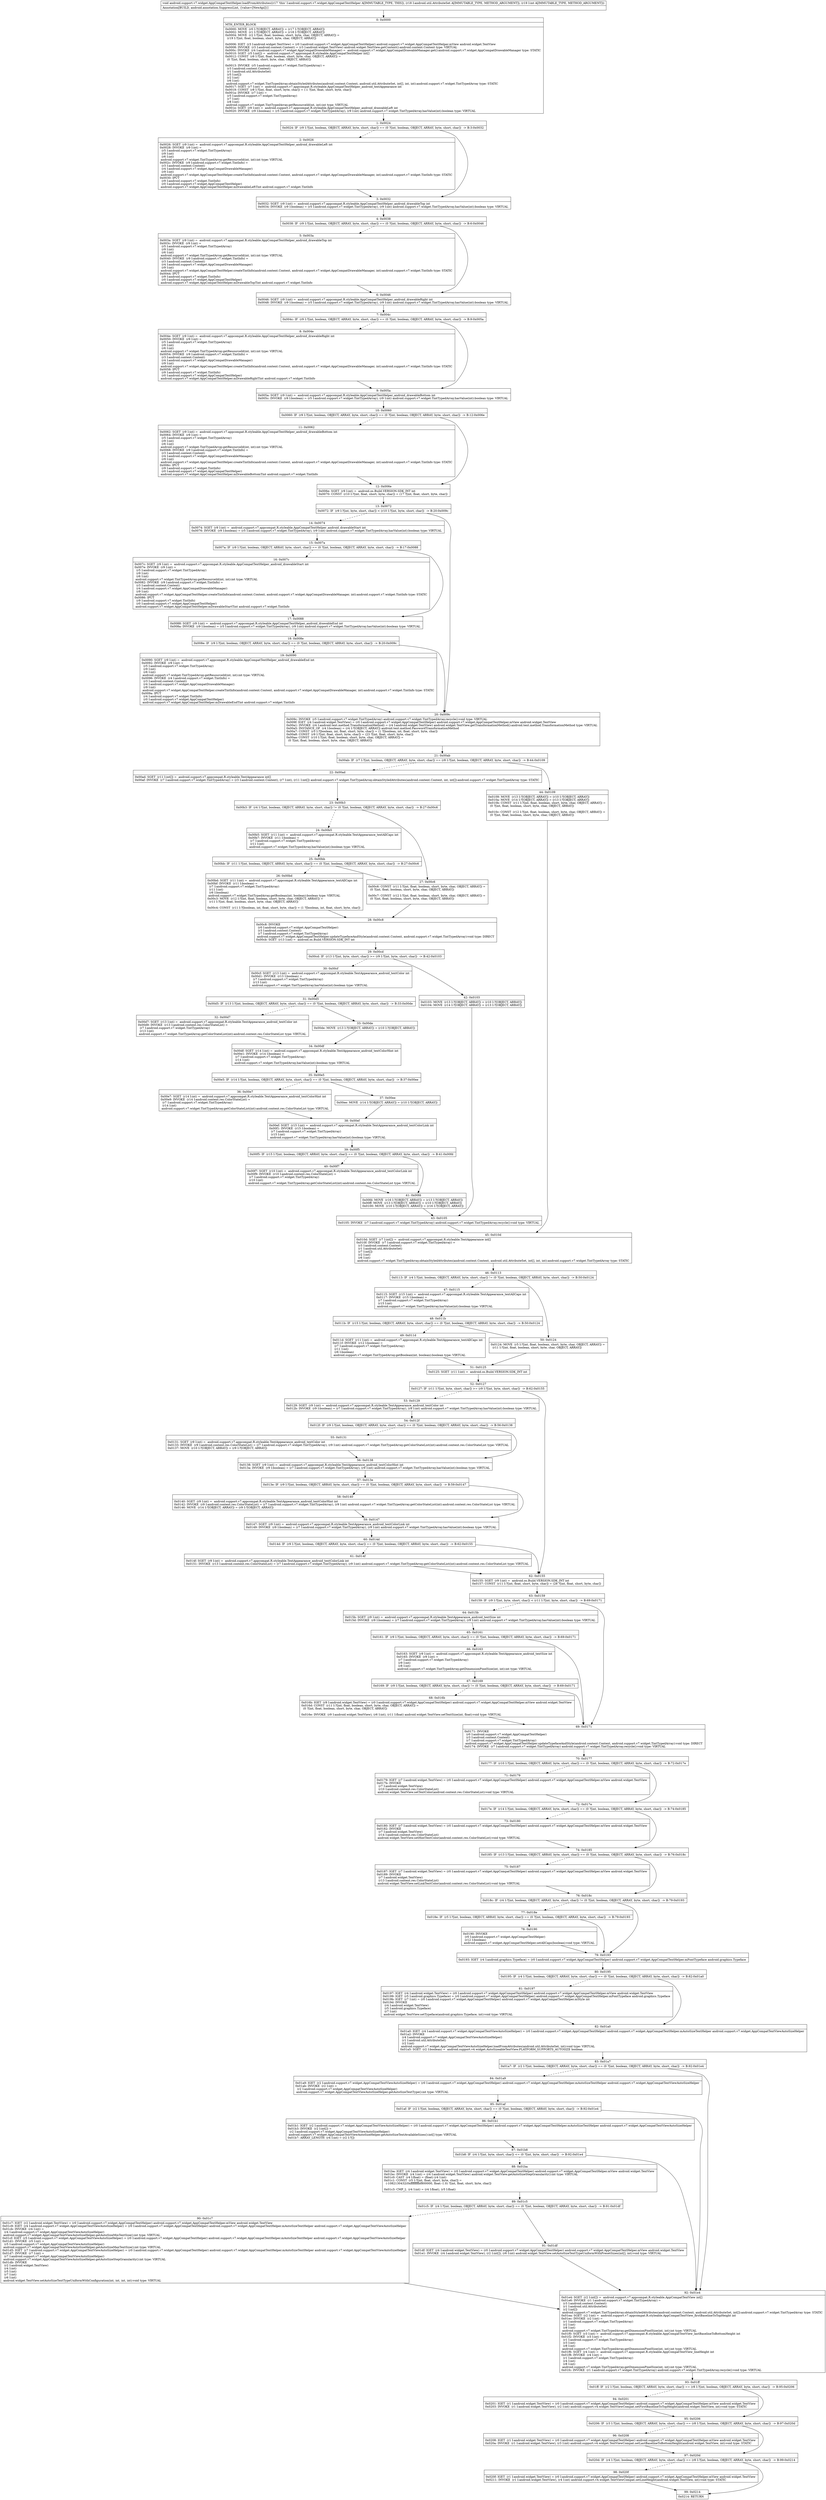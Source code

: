 digraph "CFG forandroid.support.v7.widget.AppCompatTextHelper.loadFromAttributes(Landroid\/util\/AttributeSet;I)V" {
Node_0 [shape=record,label="{0\:\ 0x0000|MTH_ENTER_BLOCK\l|0x0000: MOVE  (r0 I:?[OBJECT, ARRAY]) = (r17 I:?[OBJECT, ARRAY]) \l0x0002: MOVE  (r1 I:?[OBJECT, ARRAY]) = (r18 I:?[OBJECT, ARRAY]) \l0x0004: MOVE  (r2 I:?[int, float, boolean, short, byte, char, OBJECT, ARRAY]) = \l  (r19 I:?[int, float, boolean, short, byte, char, OBJECT, ARRAY])\l \l0x0006: IGET  (r3 I:android.widget.TextView) = (r0 I:android.support.v7.widget.AppCompatTextHelper) android.support.v7.widget.AppCompatTextHelper.mView android.widget.TextView \l0x0008: INVOKE  (r3 I:android.content.Context) = (r3 I:android.widget.TextView) android.widget.TextView.getContext():android.content.Context type: VIRTUAL \l0x000c: INVOKE  (r4 I:android.support.v7.widget.AppCompatDrawableManager) =  android.support.v7.widget.AppCompatDrawableManager.get():android.support.v7.widget.AppCompatDrawableManager type: STATIC \l0x0010: SGET  (r5 I:int[]) =  android.support.v7.appcompat.R.styleable.AppCompatTextHelper int[] \l0x0012: CONST  (r6 I:?[int, float, boolean, short, byte, char, OBJECT, ARRAY]) = \l  (0 ?[int, float, boolean, short, byte, char, OBJECT, ARRAY])\l \l0x0013: INVOKE  (r5 I:android.support.v7.widget.TintTypedArray) = \l  (r3 I:android.content.Context)\l  (r1 I:android.util.AttributeSet)\l  (r5 I:int[])\l  (r2 I:int)\l  (r6 I:int)\l android.support.v7.widget.TintTypedArray.obtainStyledAttributes(android.content.Context, android.util.AttributeSet, int[], int, int):android.support.v7.widget.TintTypedArray type: STATIC \l0x0017: SGET  (r7 I:int) =  android.support.v7.appcompat.R.styleable.AppCompatTextHelper_android_textAppearance int \l0x0019: CONST  (r8 I:?[int, float, short, byte, char]) = (\-1 ?[int, float, short, byte, char]) \l0x001a: INVOKE  (r7 I:int) = \l  (r5 I:android.support.v7.widget.TintTypedArray)\l  (r7 I:int)\l  (r8 I:int)\l android.support.v7.widget.TintTypedArray.getResourceId(int, int):int type: VIRTUAL \l0x001e: SGET  (r9 I:int) =  android.support.v7.appcompat.R.styleable.AppCompatTextHelper_android_drawableLeft int \l0x0020: INVOKE  (r9 I:boolean) = (r5 I:android.support.v7.widget.TintTypedArray), (r9 I:int) android.support.v7.widget.TintTypedArray.hasValue(int):boolean type: VIRTUAL \l}"];
Node_1 [shape=record,label="{1\:\ 0x0024|0x0024: IF  (r9 I:?[int, boolean, OBJECT, ARRAY, byte, short, char]) == (0 ?[int, boolean, OBJECT, ARRAY, byte, short, char])  \-\> B:3:0x0032 \l}"];
Node_2 [shape=record,label="{2\:\ 0x0026|0x0026: SGET  (r9 I:int) =  android.support.v7.appcompat.R.styleable.AppCompatTextHelper_android_drawableLeft int \l0x0028: INVOKE  (r9 I:int) = \l  (r5 I:android.support.v7.widget.TintTypedArray)\l  (r9 I:int)\l  (r6 I:int)\l android.support.v7.widget.TintTypedArray.getResourceId(int, int):int type: VIRTUAL \l0x002c: INVOKE  (r9 I:android.support.v7.widget.TintInfo) = \l  (r3 I:android.content.Context)\l  (r4 I:android.support.v7.widget.AppCompatDrawableManager)\l  (r9 I:int)\l android.support.v7.widget.AppCompatTextHelper.createTintInfo(android.content.Context, android.support.v7.widget.AppCompatDrawableManager, int):android.support.v7.widget.TintInfo type: STATIC \l0x0030: IPUT  \l  (r9 I:android.support.v7.widget.TintInfo)\l  (r0 I:android.support.v7.widget.AppCompatTextHelper)\l android.support.v7.widget.AppCompatTextHelper.mDrawableLeftTint android.support.v7.widget.TintInfo \l}"];
Node_3 [shape=record,label="{3\:\ 0x0032|0x0032: SGET  (r9 I:int) =  android.support.v7.appcompat.R.styleable.AppCompatTextHelper_android_drawableTop int \l0x0034: INVOKE  (r9 I:boolean) = (r5 I:android.support.v7.widget.TintTypedArray), (r9 I:int) android.support.v7.widget.TintTypedArray.hasValue(int):boolean type: VIRTUAL \l}"];
Node_4 [shape=record,label="{4\:\ 0x0038|0x0038: IF  (r9 I:?[int, boolean, OBJECT, ARRAY, byte, short, char]) == (0 ?[int, boolean, OBJECT, ARRAY, byte, short, char])  \-\> B:6:0x0046 \l}"];
Node_5 [shape=record,label="{5\:\ 0x003a|0x003a: SGET  (r9 I:int) =  android.support.v7.appcompat.R.styleable.AppCompatTextHelper_android_drawableTop int \l0x003c: INVOKE  (r9 I:int) = \l  (r5 I:android.support.v7.widget.TintTypedArray)\l  (r9 I:int)\l  (r6 I:int)\l android.support.v7.widget.TintTypedArray.getResourceId(int, int):int type: VIRTUAL \l0x0040: INVOKE  (r9 I:android.support.v7.widget.TintInfo) = \l  (r3 I:android.content.Context)\l  (r4 I:android.support.v7.widget.AppCompatDrawableManager)\l  (r9 I:int)\l android.support.v7.widget.AppCompatTextHelper.createTintInfo(android.content.Context, android.support.v7.widget.AppCompatDrawableManager, int):android.support.v7.widget.TintInfo type: STATIC \l0x0044: IPUT  \l  (r9 I:android.support.v7.widget.TintInfo)\l  (r0 I:android.support.v7.widget.AppCompatTextHelper)\l android.support.v7.widget.AppCompatTextHelper.mDrawableTopTint android.support.v7.widget.TintInfo \l}"];
Node_6 [shape=record,label="{6\:\ 0x0046|0x0046: SGET  (r9 I:int) =  android.support.v7.appcompat.R.styleable.AppCompatTextHelper_android_drawableRight int \l0x0048: INVOKE  (r9 I:boolean) = (r5 I:android.support.v7.widget.TintTypedArray), (r9 I:int) android.support.v7.widget.TintTypedArray.hasValue(int):boolean type: VIRTUAL \l}"];
Node_7 [shape=record,label="{7\:\ 0x004c|0x004c: IF  (r9 I:?[int, boolean, OBJECT, ARRAY, byte, short, char]) == (0 ?[int, boolean, OBJECT, ARRAY, byte, short, char])  \-\> B:9:0x005a \l}"];
Node_8 [shape=record,label="{8\:\ 0x004e|0x004e: SGET  (r9 I:int) =  android.support.v7.appcompat.R.styleable.AppCompatTextHelper_android_drawableRight int \l0x0050: INVOKE  (r9 I:int) = \l  (r5 I:android.support.v7.widget.TintTypedArray)\l  (r9 I:int)\l  (r6 I:int)\l android.support.v7.widget.TintTypedArray.getResourceId(int, int):int type: VIRTUAL \l0x0054: INVOKE  (r9 I:android.support.v7.widget.TintInfo) = \l  (r3 I:android.content.Context)\l  (r4 I:android.support.v7.widget.AppCompatDrawableManager)\l  (r9 I:int)\l android.support.v7.widget.AppCompatTextHelper.createTintInfo(android.content.Context, android.support.v7.widget.AppCompatDrawableManager, int):android.support.v7.widget.TintInfo type: STATIC \l0x0058: IPUT  \l  (r9 I:android.support.v7.widget.TintInfo)\l  (r0 I:android.support.v7.widget.AppCompatTextHelper)\l android.support.v7.widget.AppCompatTextHelper.mDrawableRightTint android.support.v7.widget.TintInfo \l}"];
Node_9 [shape=record,label="{9\:\ 0x005a|0x005a: SGET  (r9 I:int) =  android.support.v7.appcompat.R.styleable.AppCompatTextHelper_android_drawableBottom int \l0x005c: INVOKE  (r9 I:boolean) = (r5 I:android.support.v7.widget.TintTypedArray), (r9 I:int) android.support.v7.widget.TintTypedArray.hasValue(int):boolean type: VIRTUAL \l}"];
Node_10 [shape=record,label="{10\:\ 0x0060|0x0060: IF  (r9 I:?[int, boolean, OBJECT, ARRAY, byte, short, char]) == (0 ?[int, boolean, OBJECT, ARRAY, byte, short, char])  \-\> B:12:0x006e \l}"];
Node_11 [shape=record,label="{11\:\ 0x0062|0x0062: SGET  (r9 I:int) =  android.support.v7.appcompat.R.styleable.AppCompatTextHelper_android_drawableBottom int \l0x0064: INVOKE  (r9 I:int) = \l  (r5 I:android.support.v7.widget.TintTypedArray)\l  (r9 I:int)\l  (r6 I:int)\l android.support.v7.widget.TintTypedArray.getResourceId(int, int):int type: VIRTUAL \l0x0068: INVOKE  (r9 I:android.support.v7.widget.TintInfo) = \l  (r3 I:android.content.Context)\l  (r4 I:android.support.v7.widget.AppCompatDrawableManager)\l  (r9 I:int)\l android.support.v7.widget.AppCompatTextHelper.createTintInfo(android.content.Context, android.support.v7.widget.AppCompatDrawableManager, int):android.support.v7.widget.TintInfo type: STATIC \l0x006c: IPUT  \l  (r9 I:android.support.v7.widget.TintInfo)\l  (r0 I:android.support.v7.widget.AppCompatTextHelper)\l android.support.v7.widget.AppCompatTextHelper.mDrawableBottomTint android.support.v7.widget.TintInfo \l}"];
Node_12 [shape=record,label="{12\:\ 0x006e|0x006e: SGET  (r9 I:int) =  android.os.Build.VERSION.SDK_INT int \l0x0070: CONST  (r10 I:?[int, float, short, byte, char]) = (17 ?[int, float, short, byte, char]) \l}"];
Node_13 [shape=record,label="{13\:\ 0x0072|0x0072: IF  (r9 I:?[int, byte, short, char]) \< (r10 I:?[int, byte, short, char])  \-\> B:20:0x009c \l}"];
Node_14 [shape=record,label="{14\:\ 0x0074|0x0074: SGET  (r9 I:int) =  android.support.v7.appcompat.R.styleable.AppCompatTextHelper_android_drawableStart int \l0x0076: INVOKE  (r9 I:boolean) = (r5 I:android.support.v7.widget.TintTypedArray), (r9 I:int) android.support.v7.widget.TintTypedArray.hasValue(int):boolean type: VIRTUAL \l}"];
Node_15 [shape=record,label="{15\:\ 0x007a|0x007a: IF  (r9 I:?[int, boolean, OBJECT, ARRAY, byte, short, char]) == (0 ?[int, boolean, OBJECT, ARRAY, byte, short, char])  \-\> B:17:0x0088 \l}"];
Node_16 [shape=record,label="{16\:\ 0x007c|0x007c: SGET  (r9 I:int) =  android.support.v7.appcompat.R.styleable.AppCompatTextHelper_android_drawableStart int \l0x007e: INVOKE  (r9 I:int) = \l  (r5 I:android.support.v7.widget.TintTypedArray)\l  (r9 I:int)\l  (r6 I:int)\l android.support.v7.widget.TintTypedArray.getResourceId(int, int):int type: VIRTUAL \l0x0082: INVOKE  (r9 I:android.support.v7.widget.TintInfo) = \l  (r3 I:android.content.Context)\l  (r4 I:android.support.v7.widget.AppCompatDrawableManager)\l  (r9 I:int)\l android.support.v7.widget.AppCompatTextHelper.createTintInfo(android.content.Context, android.support.v7.widget.AppCompatDrawableManager, int):android.support.v7.widget.TintInfo type: STATIC \l0x0086: IPUT  \l  (r9 I:android.support.v7.widget.TintInfo)\l  (r0 I:android.support.v7.widget.AppCompatTextHelper)\l android.support.v7.widget.AppCompatTextHelper.mDrawableStartTint android.support.v7.widget.TintInfo \l}"];
Node_17 [shape=record,label="{17\:\ 0x0088|0x0088: SGET  (r9 I:int) =  android.support.v7.appcompat.R.styleable.AppCompatTextHelper_android_drawableEnd int \l0x008a: INVOKE  (r9 I:boolean) = (r5 I:android.support.v7.widget.TintTypedArray), (r9 I:int) android.support.v7.widget.TintTypedArray.hasValue(int):boolean type: VIRTUAL \l}"];
Node_18 [shape=record,label="{18\:\ 0x008e|0x008e: IF  (r9 I:?[int, boolean, OBJECT, ARRAY, byte, short, char]) == (0 ?[int, boolean, OBJECT, ARRAY, byte, short, char])  \-\> B:20:0x009c \l}"];
Node_19 [shape=record,label="{19\:\ 0x0090|0x0090: SGET  (r9 I:int) =  android.support.v7.appcompat.R.styleable.AppCompatTextHelper_android_drawableEnd int \l0x0092: INVOKE  (r9 I:int) = \l  (r5 I:android.support.v7.widget.TintTypedArray)\l  (r9 I:int)\l  (r6 I:int)\l android.support.v7.widget.TintTypedArray.getResourceId(int, int):int type: VIRTUAL \l0x0096: INVOKE  (r4 I:android.support.v7.widget.TintInfo) = \l  (r3 I:android.content.Context)\l  (r4 I:android.support.v7.widget.AppCompatDrawableManager)\l  (r9 I:int)\l android.support.v7.widget.AppCompatTextHelper.createTintInfo(android.content.Context, android.support.v7.widget.AppCompatDrawableManager, int):android.support.v7.widget.TintInfo type: STATIC \l0x009a: IPUT  \l  (r4 I:android.support.v7.widget.TintInfo)\l  (r0 I:android.support.v7.widget.AppCompatTextHelper)\l android.support.v7.widget.AppCompatTextHelper.mDrawableEndTint android.support.v7.widget.TintInfo \l}"];
Node_20 [shape=record,label="{20\:\ 0x009c|0x009c: INVOKE  (r5 I:android.support.v7.widget.TintTypedArray) android.support.v7.widget.TintTypedArray.recycle():void type: VIRTUAL \l0x009f: IGET  (r4 I:android.widget.TextView) = (r0 I:android.support.v7.widget.AppCompatTextHelper) android.support.v7.widget.AppCompatTextHelper.mView android.widget.TextView \l0x00a1: INVOKE  (r4 I:android.text.method.TransformationMethod) = (r4 I:android.widget.TextView) android.widget.TextView.getTransformationMethod():android.text.method.TransformationMethod type: VIRTUAL \l0x00a5: INSTANCE_OF  (r4 I:boolean) = (r4 I:?[OBJECT, ARRAY]) android.text.method.PasswordTransformationMethod \l0x00a7: CONST  (r5 I:?[boolean, int, float, short, byte, char]) = (1 ?[boolean, int, float, short, byte, char]) \l0x00a8: CONST  (r9 I:?[int, float, short, byte, char]) = (23 ?[int, float, short, byte, char]) \l0x00aa: CONST  (r10 I:?[int, float, boolean, short, byte, char, OBJECT, ARRAY]) = \l  (0 ?[int, float, boolean, short, byte, char, OBJECT, ARRAY])\l \l}"];
Node_21 [shape=record,label="{21\:\ 0x00ab|0x00ab: IF  (r7 I:?[int, boolean, OBJECT, ARRAY, byte, short, char]) == (r8 I:?[int, boolean, OBJECT, ARRAY, byte, short, char])  \-\> B:44:0x0109 \l}"];
Node_22 [shape=record,label="{22\:\ 0x00ad|0x00ad: SGET  (r11 I:int[]) =  android.support.v7.appcompat.R.styleable.TextAppearance int[] \l0x00af: INVOKE  (r7 I:android.support.v7.widget.TintTypedArray) = (r3 I:android.content.Context), (r7 I:int), (r11 I:int[]) android.support.v7.widget.TintTypedArray.obtainStyledAttributes(android.content.Context, int, int[]):android.support.v7.widget.TintTypedArray type: STATIC \l}"];
Node_23 [shape=record,label="{23\:\ 0x00b3|0x00b3: IF  (r4 I:?[int, boolean, OBJECT, ARRAY, byte, short, char]) != (0 ?[int, boolean, OBJECT, ARRAY, byte, short, char])  \-\> B:27:0x00c6 \l}"];
Node_24 [shape=record,label="{24\:\ 0x00b5|0x00b5: SGET  (r11 I:int) =  android.support.v7.appcompat.R.styleable.TextAppearance_textAllCaps int \l0x00b7: INVOKE  (r11 I:boolean) = \l  (r7 I:android.support.v7.widget.TintTypedArray)\l  (r11 I:int)\l android.support.v7.widget.TintTypedArray.hasValue(int):boolean type: VIRTUAL \l}"];
Node_25 [shape=record,label="{25\:\ 0x00bb|0x00bb: IF  (r11 I:?[int, boolean, OBJECT, ARRAY, byte, short, char]) == (0 ?[int, boolean, OBJECT, ARRAY, byte, short, char])  \-\> B:27:0x00c6 \l}"];
Node_26 [shape=record,label="{26\:\ 0x00bd|0x00bd: SGET  (r11 I:int) =  android.support.v7.appcompat.R.styleable.TextAppearance_textAllCaps int \l0x00bf: INVOKE  (r11 I:boolean) = \l  (r7 I:android.support.v7.widget.TintTypedArray)\l  (r11 I:int)\l  (r6 I:boolean)\l android.support.v7.widget.TintTypedArray.getBoolean(int, boolean):boolean type: VIRTUAL \l0x00c3: MOVE  (r12 I:?[int, float, boolean, short, byte, char, OBJECT, ARRAY]) = \l  (r11 I:?[int, float, boolean, short, byte, char, OBJECT, ARRAY])\l \l0x00c4: CONST  (r11 I:?[boolean, int, float, short, byte, char]) = (1 ?[boolean, int, float, short, byte, char]) \l}"];
Node_27 [shape=record,label="{27\:\ 0x00c6|0x00c6: CONST  (r11 I:?[int, float, boolean, short, byte, char, OBJECT, ARRAY]) = \l  (0 ?[int, float, boolean, short, byte, char, OBJECT, ARRAY])\l \l0x00c7: CONST  (r12 I:?[int, float, boolean, short, byte, char, OBJECT, ARRAY]) = \l  (0 ?[int, float, boolean, short, byte, char, OBJECT, ARRAY])\l \l}"];
Node_28 [shape=record,label="{28\:\ 0x00c8|0x00c8: INVOKE  \l  (r0 I:android.support.v7.widget.AppCompatTextHelper)\l  (r3 I:android.content.Context)\l  (r7 I:android.support.v7.widget.TintTypedArray)\l android.support.v7.widget.AppCompatTextHelper.updateTypefaceAndStyle(android.content.Context, android.support.v7.widget.TintTypedArray):void type: DIRECT \l0x00cb: SGET  (r13 I:int) =  android.os.Build.VERSION.SDK_INT int \l}"];
Node_29 [shape=record,label="{29\:\ 0x00cd|0x00cd: IF  (r13 I:?[int, byte, short, char]) \>= (r9 I:?[int, byte, short, char])  \-\> B:42:0x0103 \l}"];
Node_30 [shape=record,label="{30\:\ 0x00cf|0x00cf: SGET  (r13 I:int) =  android.support.v7.appcompat.R.styleable.TextAppearance_android_textColor int \l0x00d1: INVOKE  (r13 I:boolean) = \l  (r7 I:android.support.v7.widget.TintTypedArray)\l  (r13 I:int)\l android.support.v7.widget.TintTypedArray.hasValue(int):boolean type: VIRTUAL \l}"];
Node_31 [shape=record,label="{31\:\ 0x00d5|0x00d5: IF  (r13 I:?[int, boolean, OBJECT, ARRAY, byte, short, char]) == (0 ?[int, boolean, OBJECT, ARRAY, byte, short, char])  \-\> B:33:0x00de \l}"];
Node_32 [shape=record,label="{32\:\ 0x00d7|0x00d7: SGET  (r13 I:int) =  android.support.v7.appcompat.R.styleable.TextAppearance_android_textColor int \l0x00d9: INVOKE  (r13 I:android.content.res.ColorStateList) = \l  (r7 I:android.support.v7.widget.TintTypedArray)\l  (r13 I:int)\l android.support.v7.widget.TintTypedArray.getColorStateList(int):android.content.res.ColorStateList type: VIRTUAL \l}"];
Node_33 [shape=record,label="{33\:\ 0x00de|0x00de: MOVE  (r13 I:?[OBJECT, ARRAY]) = (r10 I:?[OBJECT, ARRAY]) \l}"];
Node_34 [shape=record,label="{34\:\ 0x00df|0x00df: SGET  (r14 I:int) =  android.support.v7.appcompat.R.styleable.TextAppearance_android_textColorHint int \l0x00e1: INVOKE  (r14 I:boolean) = \l  (r7 I:android.support.v7.widget.TintTypedArray)\l  (r14 I:int)\l android.support.v7.widget.TintTypedArray.hasValue(int):boolean type: VIRTUAL \l}"];
Node_35 [shape=record,label="{35\:\ 0x00e5|0x00e5: IF  (r14 I:?[int, boolean, OBJECT, ARRAY, byte, short, char]) == (0 ?[int, boolean, OBJECT, ARRAY, byte, short, char])  \-\> B:37:0x00ee \l}"];
Node_36 [shape=record,label="{36\:\ 0x00e7|0x00e7: SGET  (r14 I:int) =  android.support.v7.appcompat.R.styleable.TextAppearance_android_textColorHint int \l0x00e9: INVOKE  (r14 I:android.content.res.ColorStateList) = \l  (r7 I:android.support.v7.widget.TintTypedArray)\l  (r14 I:int)\l android.support.v7.widget.TintTypedArray.getColorStateList(int):android.content.res.ColorStateList type: VIRTUAL \l}"];
Node_37 [shape=record,label="{37\:\ 0x00ee|0x00ee: MOVE  (r14 I:?[OBJECT, ARRAY]) = (r10 I:?[OBJECT, ARRAY]) \l}"];
Node_38 [shape=record,label="{38\:\ 0x00ef|0x00ef: SGET  (r15 I:int) =  android.support.v7.appcompat.R.styleable.TextAppearance_android_textColorLink int \l0x00f1: INVOKE  (r15 I:boolean) = \l  (r7 I:android.support.v7.widget.TintTypedArray)\l  (r15 I:int)\l android.support.v7.widget.TintTypedArray.hasValue(int):boolean type: VIRTUAL \l}"];
Node_39 [shape=record,label="{39\:\ 0x00f5|0x00f5: IF  (r15 I:?[int, boolean, OBJECT, ARRAY, byte, short, char]) == (0 ?[int, boolean, OBJECT, ARRAY, byte, short, char])  \-\> B:41:0x00fd \l}"];
Node_40 [shape=record,label="{40\:\ 0x00f7|0x00f7: SGET  (r10 I:int) =  android.support.v7.appcompat.R.styleable.TextAppearance_android_textColorLink int \l0x00f9: INVOKE  (r10 I:android.content.res.ColorStateList) = \l  (r7 I:android.support.v7.widget.TintTypedArray)\l  (r10 I:int)\l android.support.v7.widget.TintTypedArray.getColorStateList(int):android.content.res.ColorStateList type: VIRTUAL \l}"];
Node_41 [shape=record,label="{41\:\ 0x00fd|0x00fd: MOVE  (r16 I:?[OBJECT, ARRAY]) = (r13 I:?[OBJECT, ARRAY]) \l0x00ff: MOVE  (r13 I:?[OBJECT, ARRAY]) = (r10 I:?[OBJECT, ARRAY]) \l0x0100: MOVE  (r10 I:?[OBJECT, ARRAY]) = (r16 I:?[OBJECT, ARRAY]) \l}"];
Node_42 [shape=record,label="{42\:\ 0x0103|0x0103: MOVE  (r13 I:?[OBJECT, ARRAY]) = (r10 I:?[OBJECT, ARRAY]) \l0x0104: MOVE  (r14 I:?[OBJECT, ARRAY]) = (r13 I:?[OBJECT, ARRAY]) \l}"];
Node_43 [shape=record,label="{43\:\ 0x0105|0x0105: INVOKE  (r7 I:android.support.v7.widget.TintTypedArray) android.support.v7.widget.TintTypedArray.recycle():void type: VIRTUAL \l}"];
Node_44 [shape=record,label="{44\:\ 0x0109|0x0109: MOVE  (r13 I:?[OBJECT, ARRAY]) = (r10 I:?[OBJECT, ARRAY]) \l0x010a: MOVE  (r14 I:?[OBJECT, ARRAY]) = (r13 I:?[OBJECT, ARRAY]) \l0x010b: CONST  (r11 I:?[int, float, boolean, short, byte, char, OBJECT, ARRAY]) = \l  (0 ?[int, float, boolean, short, byte, char, OBJECT, ARRAY])\l \l0x010c: CONST  (r12 I:?[int, float, boolean, short, byte, char, OBJECT, ARRAY]) = \l  (0 ?[int, float, boolean, short, byte, char, OBJECT, ARRAY])\l \l}"];
Node_45 [shape=record,label="{45\:\ 0x010d|0x010d: SGET  (r7 I:int[]) =  android.support.v7.appcompat.R.styleable.TextAppearance int[] \l0x010f: INVOKE  (r7 I:android.support.v7.widget.TintTypedArray) = \l  (r3 I:android.content.Context)\l  (r1 I:android.util.AttributeSet)\l  (r7 I:int[])\l  (r2 I:int)\l  (r6 I:int)\l android.support.v7.widget.TintTypedArray.obtainStyledAttributes(android.content.Context, android.util.AttributeSet, int[], int, int):android.support.v7.widget.TintTypedArray type: STATIC \l}"];
Node_46 [shape=record,label="{46\:\ 0x0113|0x0113: IF  (r4 I:?[int, boolean, OBJECT, ARRAY, byte, short, char]) != (0 ?[int, boolean, OBJECT, ARRAY, byte, short, char])  \-\> B:50:0x0124 \l}"];
Node_47 [shape=record,label="{47\:\ 0x0115|0x0115: SGET  (r15 I:int) =  android.support.v7.appcompat.R.styleable.TextAppearance_textAllCaps int \l0x0117: INVOKE  (r15 I:boolean) = \l  (r7 I:android.support.v7.widget.TintTypedArray)\l  (r15 I:int)\l android.support.v7.widget.TintTypedArray.hasValue(int):boolean type: VIRTUAL \l}"];
Node_48 [shape=record,label="{48\:\ 0x011b|0x011b: IF  (r15 I:?[int, boolean, OBJECT, ARRAY, byte, short, char]) == (0 ?[int, boolean, OBJECT, ARRAY, byte, short, char])  \-\> B:50:0x0124 \l}"];
Node_49 [shape=record,label="{49\:\ 0x011d|0x011d: SGET  (r11 I:int) =  android.support.v7.appcompat.R.styleable.TextAppearance_textAllCaps int \l0x011f: INVOKE  (r12 I:boolean) = \l  (r7 I:android.support.v7.widget.TintTypedArray)\l  (r11 I:int)\l  (r6 I:boolean)\l android.support.v7.widget.TintTypedArray.getBoolean(int, boolean):boolean type: VIRTUAL \l}"];
Node_50 [shape=record,label="{50\:\ 0x0124|0x0124: MOVE  (r5 I:?[int, float, boolean, short, byte, char, OBJECT, ARRAY]) = \l  (r11 I:?[int, float, boolean, short, byte, char, OBJECT, ARRAY])\l \l}"];
Node_51 [shape=record,label="{51\:\ 0x0125|0x0125: SGET  (r11 I:int) =  android.os.Build.VERSION.SDK_INT int \l}"];
Node_52 [shape=record,label="{52\:\ 0x0127|0x0127: IF  (r11 I:?[int, byte, short, char]) \>= (r9 I:?[int, byte, short, char])  \-\> B:62:0x0155 \l}"];
Node_53 [shape=record,label="{53\:\ 0x0129|0x0129: SGET  (r9 I:int) =  android.support.v7.appcompat.R.styleable.TextAppearance_android_textColor int \l0x012b: INVOKE  (r9 I:boolean) = (r7 I:android.support.v7.widget.TintTypedArray), (r9 I:int) android.support.v7.widget.TintTypedArray.hasValue(int):boolean type: VIRTUAL \l}"];
Node_54 [shape=record,label="{54\:\ 0x012f|0x012f: IF  (r9 I:?[int, boolean, OBJECT, ARRAY, byte, short, char]) == (0 ?[int, boolean, OBJECT, ARRAY, byte, short, char])  \-\> B:56:0x0138 \l}"];
Node_55 [shape=record,label="{55\:\ 0x0131|0x0131: SGET  (r9 I:int) =  android.support.v7.appcompat.R.styleable.TextAppearance_android_textColor int \l0x0133: INVOKE  (r9 I:android.content.res.ColorStateList) = (r7 I:android.support.v7.widget.TintTypedArray), (r9 I:int) android.support.v7.widget.TintTypedArray.getColorStateList(int):android.content.res.ColorStateList type: VIRTUAL \l0x0137: MOVE  (r10 I:?[OBJECT, ARRAY]) = (r9 I:?[OBJECT, ARRAY]) \l}"];
Node_56 [shape=record,label="{56\:\ 0x0138|0x0138: SGET  (r9 I:int) =  android.support.v7.appcompat.R.styleable.TextAppearance_android_textColorHint int \l0x013a: INVOKE  (r9 I:boolean) = (r7 I:android.support.v7.widget.TintTypedArray), (r9 I:int) android.support.v7.widget.TintTypedArray.hasValue(int):boolean type: VIRTUAL \l}"];
Node_57 [shape=record,label="{57\:\ 0x013e|0x013e: IF  (r9 I:?[int, boolean, OBJECT, ARRAY, byte, short, char]) == (0 ?[int, boolean, OBJECT, ARRAY, byte, short, char])  \-\> B:59:0x0147 \l}"];
Node_58 [shape=record,label="{58\:\ 0x0140|0x0140: SGET  (r9 I:int) =  android.support.v7.appcompat.R.styleable.TextAppearance_android_textColorHint int \l0x0142: INVOKE  (r9 I:android.content.res.ColorStateList) = (r7 I:android.support.v7.widget.TintTypedArray), (r9 I:int) android.support.v7.widget.TintTypedArray.getColorStateList(int):android.content.res.ColorStateList type: VIRTUAL \l0x0146: MOVE  (r14 I:?[OBJECT, ARRAY]) = (r9 I:?[OBJECT, ARRAY]) \l}"];
Node_59 [shape=record,label="{59\:\ 0x0147|0x0147: SGET  (r9 I:int) =  android.support.v7.appcompat.R.styleable.TextAppearance_android_textColorLink int \l0x0149: INVOKE  (r9 I:boolean) = (r7 I:android.support.v7.widget.TintTypedArray), (r9 I:int) android.support.v7.widget.TintTypedArray.hasValue(int):boolean type: VIRTUAL \l}"];
Node_60 [shape=record,label="{60\:\ 0x014d|0x014d: IF  (r9 I:?[int, boolean, OBJECT, ARRAY, byte, short, char]) == (0 ?[int, boolean, OBJECT, ARRAY, byte, short, char])  \-\> B:62:0x0155 \l}"];
Node_61 [shape=record,label="{61\:\ 0x014f|0x014f: SGET  (r9 I:int) =  android.support.v7.appcompat.R.styleable.TextAppearance_android_textColorLink int \l0x0151: INVOKE  (r13 I:android.content.res.ColorStateList) = (r7 I:android.support.v7.widget.TintTypedArray), (r9 I:int) android.support.v7.widget.TintTypedArray.getColorStateList(int):android.content.res.ColorStateList type: VIRTUAL \l}"];
Node_62 [shape=record,label="{62\:\ 0x0155|0x0155: SGET  (r9 I:int) =  android.os.Build.VERSION.SDK_INT int \l0x0157: CONST  (r11 I:?[int, float, short, byte, char]) = (28 ?[int, float, short, byte, char]) \l}"];
Node_63 [shape=record,label="{63\:\ 0x0159|0x0159: IF  (r9 I:?[int, byte, short, char]) \< (r11 I:?[int, byte, short, char])  \-\> B:69:0x0171 \l}"];
Node_64 [shape=record,label="{64\:\ 0x015b|0x015b: SGET  (r9 I:int) =  android.support.v7.appcompat.R.styleable.TextAppearance_android_textSize int \l0x015d: INVOKE  (r9 I:boolean) = (r7 I:android.support.v7.widget.TintTypedArray), (r9 I:int) android.support.v7.widget.TintTypedArray.hasValue(int):boolean type: VIRTUAL \l}"];
Node_65 [shape=record,label="{65\:\ 0x0161|0x0161: IF  (r9 I:?[int, boolean, OBJECT, ARRAY, byte, short, char]) == (0 ?[int, boolean, OBJECT, ARRAY, byte, short, char])  \-\> B:69:0x0171 \l}"];
Node_66 [shape=record,label="{66\:\ 0x0163|0x0163: SGET  (r9 I:int) =  android.support.v7.appcompat.R.styleable.TextAppearance_android_textSize int \l0x0165: INVOKE  (r9 I:int) = \l  (r7 I:android.support.v7.widget.TintTypedArray)\l  (r9 I:int)\l  (r8 I:int)\l android.support.v7.widget.TintTypedArray.getDimensionPixelSize(int, int):int type: VIRTUAL \l}"];
Node_67 [shape=record,label="{67\:\ 0x0169|0x0169: IF  (r9 I:?[int, boolean, OBJECT, ARRAY, byte, short, char]) != (0 ?[int, boolean, OBJECT, ARRAY, byte, short, char])  \-\> B:69:0x0171 \l}"];
Node_68 [shape=record,label="{68\:\ 0x016b|0x016b: IGET  (r9 I:android.widget.TextView) = (r0 I:android.support.v7.widget.AppCompatTextHelper) android.support.v7.widget.AppCompatTextHelper.mView android.widget.TextView \l0x016d: CONST  (r11 I:?[int, float, boolean, short, byte, char, OBJECT, ARRAY]) = \l  (0 ?[int, float, boolean, short, byte, char, OBJECT, ARRAY])\l \l0x016e: INVOKE  (r9 I:android.widget.TextView), (r6 I:int), (r11 I:float) android.widget.TextView.setTextSize(int, float):void type: VIRTUAL \l}"];
Node_69 [shape=record,label="{69\:\ 0x0171|0x0171: INVOKE  \l  (r0 I:android.support.v7.widget.AppCompatTextHelper)\l  (r3 I:android.content.Context)\l  (r7 I:android.support.v7.widget.TintTypedArray)\l android.support.v7.widget.AppCompatTextHelper.updateTypefaceAndStyle(android.content.Context, android.support.v7.widget.TintTypedArray):void type: DIRECT \l0x0174: INVOKE  (r7 I:android.support.v7.widget.TintTypedArray) android.support.v7.widget.TintTypedArray.recycle():void type: VIRTUAL \l}"];
Node_70 [shape=record,label="{70\:\ 0x0177|0x0177: IF  (r10 I:?[int, boolean, OBJECT, ARRAY, byte, short, char]) == (0 ?[int, boolean, OBJECT, ARRAY, byte, short, char])  \-\> B:72:0x017e \l}"];
Node_71 [shape=record,label="{71\:\ 0x0179|0x0179: IGET  (r7 I:android.widget.TextView) = (r0 I:android.support.v7.widget.AppCompatTextHelper) android.support.v7.widget.AppCompatTextHelper.mView android.widget.TextView \l0x017b: INVOKE  \l  (r7 I:android.widget.TextView)\l  (r10 I:android.content.res.ColorStateList)\l android.widget.TextView.setTextColor(android.content.res.ColorStateList):void type: VIRTUAL \l}"];
Node_72 [shape=record,label="{72\:\ 0x017e|0x017e: IF  (r14 I:?[int, boolean, OBJECT, ARRAY, byte, short, char]) == (0 ?[int, boolean, OBJECT, ARRAY, byte, short, char])  \-\> B:74:0x0185 \l}"];
Node_73 [shape=record,label="{73\:\ 0x0180|0x0180: IGET  (r7 I:android.widget.TextView) = (r0 I:android.support.v7.widget.AppCompatTextHelper) android.support.v7.widget.AppCompatTextHelper.mView android.widget.TextView \l0x0182: INVOKE  \l  (r7 I:android.widget.TextView)\l  (r14 I:android.content.res.ColorStateList)\l android.widget.TextView.setHintTextColor(android.content.res.ColorStateList):void type: VIRTUAL \l}"];
Node_74 [shape=record,label="{74\:\ 0x0185|0x0185: IF  (r13 I:?[int, boolean, OBJECT, ARRAY, byte, short, char]) == (0 ?[int, boolean, OBJECT, ARRAY, byte, short, char])  \-\> B:76:0x018c \l}"];
Node_75 [shape=record,label="{75\:\ 0x0187|0x0187: IGET  (r7 I:android.widget.TextView) = (r0 I:android.support.v7.widget.AppCompatTextHelper) android.support.v7.widget.AppCompatTextHelper.mView android.widget.TextView \l0x0189: INVOKE  \l  (r7 I:android.widget.TextView)\l  (r13 I:android.content.res.ColorStateList)\l android.widget.TextView.setLinkTextColor(android.content.res.ColorStateList):void type: VIRTUAL \l}"];
Node_76 [shape=record,label="{76\:\ 0x018c|0x018c: IF  (r4 I:?[int, boolean, OBJECT, ARRAY, byte, short, char]) != (0 ?[int, boolean, OBJECT, ARRAY, byte, short, char])  \-\> B:79:0x0193 \l}"];
Node_77 [shape=record,label="{77\:\ 0x018e|0x018e: IF  (r5 I:?[int, boolean, OBJECT, ARRAY, byte, short, char]) == (0 ?[int, boolean, OBJECT, ARRAY, byte, short, char])  \-\> B:79:0x0193 \l}"];
Node_78 [shape=record,label="{78\:\ 0x0190|0x0190: INVOKE  \l  (r0 I:android.support.v7.widget.AppCompatTextHelper)\l  (r12 I:boolean)\l android.support.v7.widget.AppCompatTextHelper.setAllCaps(boolean):void type: VIRTUAL \l}"];
Node_79 [shape=record,label="{79\:\ 0x0193|0x0193: IGET  (r4 I:android.graphics.Typeface) = (r0 I:android.support.v7.widget.AppCompatTextHelper) android.support.v7.widget.AppCompatTextHelper.mFontTypeface android.graphics.Typeface \l}"];
Node_80 [shape=record,label="{80\:\ 0x0195|0x0195: IF  (r4 I:?[int, boolean, OBJECT, ARRAY, byte, short, char]) == (0 ?[int, boolean, OBJECT, ARRAY, byte, short, char])  \-\> B:82:0x01a0 \l}"];
Node_81 [shape=record,label="{81\:\ 0x0197|0x0197: IGET  (r4 I:android.widget.TextView) = (r0 I:android.support.v7.widget.AppCompatTextHelper) android.support.v7.widget.AppCompatTextHelper.mView android.widget.TextView \l0x0199: IGET  (r5 I:android.graphics.Typeface) = (r0 I:android.support.v7.widget.AppCompatTextHelper) android.support.v7.widget.AppCompatTextHelper.mFontTypeface android.graphics.Typeface \l0x019b: IGET  (r7 I:int) = (r0 I:android.support.v7.widget.AppCompatTextHelper) android.support.v7.widget.AppCompatTextHelper.mStyle int \l0x019d: INVOKE  \l  (r4 I:android.widget.TextView)\l  (r5 I:android.graphics.Typeface)\l  (r7 I:int)\l android.widget.TextView.setTypeface(android.graphics.Typeface, int):void type: VIRTUAL \l}"];
Node_82 [shape=record,label="{82\:\ 0x01a0|0x01a0: IGET  (r4 I:android.support.v7.widget.AppCompatTextViewAutoSizeHelper) = (r0 I:android.support.v7.widget.AppCompatTextHelper) android.support.v7.widget.AppCompatTextHelper.mAutoSizeTextHelper android.support.v7.widget.AppCompatTextViewAutoSizeHelper \l0x01a2: INVOKE  \l  (r4 I:android.support.v7.widget.AppCompatTextViewAutoSizeHelper)\l  (r1 I:android.util.AttributeSet)\l  (r2 I:int)\l android.support.v7.widget.AppCompatTextViewAutoSizeHelper.loadFromAttributes(android.util.AttributeSet, int):void type: VIRTUAL \l0x01a5: SGET  (r2 I:boolean) =  android.support.v4.widget.AutoSizeableTextView.PLATFORM_SUPPORTS_AUTOSIZE boolean \l}"];
Node_83 [shape=record,label="{83\:\ 0x01a7|0x01a7: IF  (r2 I:?[int, boolean, OBJECT, ARRAY, byte, short, char]) == (0 ?[int, boolean, OBJECT, ARRAY, byte, short, char])  \-\> B:92:0x01e4 \l}"];
Node_84 [shape=record,label="{84\:\ 0x01a9|0x01a9: IGET  (r2 I:android.support.v7.widget.AppCompatTextViewAutoSizeHelper) = (r0 I:android.support.v7.widget.AppCompatTextHelper) android.support.v7.widget.AppCompatTextHelper.mAutoSizeTextHelper android.support.v7.widget.AppCompatTextViewAutoSizeHelper \l0x01ab: INVOKE  (r2 I:int) = \l  (r2 I:android.support.v7.widget.AppCompatTextViewAutoSizeHelper)\l android.support.v7.widget.AppCompatTextViewAutoSizeHelper.getAutoSizeTextType():int type: VIRTUAL \l}"];
Node_85 [shape=record,label="{85\:\ 0x01af|0x01af: IF  (r2 I:?[int, boolean, OBJECT, ARRAY, byte, short, char]) == (0 ?[int, boolean, OBJECT, ARRAY, byte, short, char])  \-\> B:92:0x01e4 \l}"];
Node_86 [shape=record,label="{86\:\ 0x01b1|0x01b1: IGET  (r2 I:android.support.v7.widget.AppCompatTextViewAutoSizeHelper) = (r0 I:android.support.v7.widget.AppCompatTextHelper) android.support.v7.widget.AppCompatTextHelper.mAutoSizeTextHelper android.support.v7.widget.AppCompatTextViewAutoSizeHelper \l0x01b3: INVOKE  (r2 I:int[]) = \l  (r2 I:android.support.v7.widget.AppCompatTextViewAutoSizeHelper)\l android.support.v7.widget.AppCompatTextViewAutoSizeHelper.getAutoSizeTextAvailableSizes():int[] type: VIRTUAL \l0x01b7: ARRAY_LENGTH  (r4 I:int) = (r2 I:?[]) \l}"];
Node_87 [shape=record,label="{87\:\ 0x01b8|0x01b8: IF  (r4 I:?[int, byte, short, char]) \<= (0 ?[int, byte, short, char])  \-\> B:92:0x01e4 \l}"];
Node_88 [shape=record,label="{88\:\ 0x01ba|0x01ba: IGET  (r4 I:android.widget.TextView) = (r0 I:android.support.v7.widget.AppCompatTextHelper) android.support.v7.widget.AppCompatTextHelper.mView android.widget.TextView \l0x01bc: INVOKE  (r4 I:int) = (r4 I:android.widget.TextView) android.widget.TextView.getAutoSizeStepGranularity():int type: VIRTUAL \l0x01c0: CAST  (r4 I:float) = (float) (r4 I:int) \l0x01c1: CONST  (r5 I:?[int, float, short, byte, char]) = \l  (\-1082130432(0xffffffffbf800000, float:\-1.0) ?[int, float, short, byte, char])\l \l0x01c3: CMP_L  (r4 I:int) = (r4 I:float), (r5 I:float) \l}"];
Node_89 [shape=record,label="{89\:\ 0x01c5|0x01c5: IF  (r4 I:?[int, boolean, OBJECT, ARRAY, byte, short, char]) == (0 ?[int, boolean, OBJECT, ARRAY, byte, short, char])  \-\> B:91:0x01df \l}"];
Node_90 [shape=record,label="{90\:\ 0x01c7|0x01c7: IGET  (r2 I:android.widget.TextView) = (r0 I:android.support.v7.widget.AppCompatTextHelper) android.support.v7.widget.AppCompatTextHelper.mView android.widget.TextView \l0x01c9: IGET  (r4 I:android.support.v7.widget.AppCompatTextViewAutoSizeHelper) = (r0 I:android.support.v7.widget.AppCompatTextHelper) android.support.v7.widget.AppCompatTextHelper.mAutoSizeTextHelper android.support.v7.widget.AppCompatTextViewAutoSizeHelper \l0x01cb: INVOKE  (r4 I:int) = \l  (r4 I:android.support.v7.widget.AppCompatTextViewAutoSizeHelper)\l android.support.v7.widget.AppCompatTextViewAutoSizeHelper.getAutoSizeMinTextSize():int type: VIRTUAL \l0x01cf: IGET  (r5 I:android.support.v7.widget.AppCompatTextViewAutoSizeHelper) = (r0 I:android.support.v7.widget.AppCompatTextHelper) android.support.v7.widget.AppCompatTextHelper.mAutoSizeTextHelper android.support.v7.widget.AppCompatTextViewAutoSizeHelper \l0x01d1: INVOKE  (r5 I:int) = \l  (r5 I:android.support.v7.widget.AppCompatTextViewAutoSizeHelper)\l android.support.v7.widget.AppCompatTextViewAutoSizeHelper.getAutoSizeMaxTextSize():int type: VIRTUAL \l0x01d5: IGET  (r7 I:android.support.v7.widget.AppCompatTextViewAutoSizeHelper) = (r0 I:android.support.v7.widget.AppCompatTextHelper) android.support.v7.widget.AppCompatTextHelper.mAutoSizeTextHelper android.support.v7.widget.AppCompatTextViewAutoSizeHelper \l0x01d7: INVOKE  (r7 I:int) = \l  (r7 I:android.support.v7.widget.AppCompatTextViewAutoSizeHelper)\l android.support.v7.widget.AppCompatTextViewAutoSizeHelper.getAutoSizeStepGranularity():int type: VIRTUAL \l0x01db: INVOKE  \l  (r2 I:android.widget.TextView)\l  (r4 I:int)\l  (r5 I:int)\l  (r7 I:int)\l  (r6 I:int)\l android.widget.TextView.setAutoSizeTextTypeUniformWithConfiguration(int, int, int, int):void type: VIRTUAL \l}"];
Node_91 [shape=record,label="{91\:\ 0x01df|0x01df: IGET  (r4 I:android.widget.TextView) = (r0 I:android.support.v7.widget.AppCompatTextHelper) android.support.v7.widget.AppCompatTextHelper.mView android.widget.TextView \l0x01e1: INVOKE  (r4 I:android.widget.TextView), (r2 I:int[]), (r6 I:int) android.widget.TextView.setAutoSizeTextTypeUniformWithPresetSizes(int[], int):void type: VIRTUAL \l}"];
Node_92 [shape=record,label="{92\:\ 0x01e4|0x01e4: SGET  (r2 I:int[]) =  android.support.v7.appcompat.R.styleable.AppCompatTextView int[] \l0x01e6: INVOKE  (r1 I:android.support.v7.widget.TintTypedArray) = \l  (r3 I:android.content.Context)\l  (r1 I:android.util.AttributeSet)\l  (r2 I:int[])\l android.support.v7.widget.TintTypedArray.obtainStyledAttributes(android.content.Context, android.util.AttributeSet, int[]):android.support.v7.widget.TintTypedArray type: STATIC \l0x01ea: SGET  (r2 I:int) =  android.support.v7.appcompat.R.styleable.AppCompatTextView_firstBaselineToTopHeight int \l0x01ec: INVOKE  (r2 I:int) = \l  (r1 I:android.support.v7.widget.TintTypedArray)\l  (r2 I:int)\l  (r8 I:int)\l android.support.v7.widget.TintTypedArray.getDimensionPixelSize(int, int):int type: VIRTUAL \l0x01f0: SGET  (r3 I:int) =  android.support.v7.appcompat.R.styleable.AppCompatTextView_lastBaselineToBottomHeight int \l0x01f2: INVOKE  (r3 I:int) = \l  (r1 I:android.support.v7.widget.TintTypedArray)\l  (r3 I:int)\l  (r8 I:int)\l android.support.v7.widget.TintTypedArray.getDimensionPixelSize(int, int):int type: VIRTUAL \l0x01f6: SGET  (r4 I:int) =  android.support.v7.appcompat.R.styleable.AppCompatTextView_lineHeight int \l0x01f8: INVOKE  (r4 I:int) = \l  (r1 I:android.support.v7.widget.TintTypedArray)\l  (r4 I:int)\l  (r8 I:int)\l android.support.v7.widget.TintTypedArray.getDimensionPixelSize(int, int):int type: VIRTUAL \l0x01fc: INVOKE  (r1 I:android.support.v7.widget.TintTypedArray) android.support.v7.widget.TintTypedArray.recycle():void type: VIRTUAL \l}"];
Node_93 [shape=record,label="{93\:\ 0x01ff|0x01ff: IF  (r2 I:?[int, boolean, OBJECT, ARRAY, byte, short, char]) == (r8 I:?[int, boolean, OBJECT, ARRAY, byte, short, char])  \-\> B:95:0x0206 \l}"];
Node_94 [shape=record,label="{94\:\ 0x0201|0x0201: IGET  (r1 I:android.widget.TextView) = (r0 I:android.support.v7.widget.AppCompatTextHelper) android.support.v7.widget.AppCompatTextHelper.mView android.widget.TextView \l0x0203: INVOKE  (r1 I:android.widget.TextView), (r2 I:int) android.support.v4.widget.TextViewCompat.setFirstBaselineToTopHeight(android.widget.TextView, int):void type: STATIC \l}"];
Node_95 [shape=record,label="{95\:\ 0x0206|0x0206: IF  (r3 I:?[int, boolean, OBJECT, ARRAY, byte, short, char]) == (r8 I:?[int, boolean, OBJECT, ARRAY, byte, short, char])  \-\> B:97:0x020d \l}"];
Node_96 [shape=record,label="{96\:\ 0x0208|0x0208: IGET  (r1 I:android.widget.TextView) = (r0 I:android.support.v7.widget.AppCompatTextHelper) android.support.v7.widget.AppCompatTextHelper.mView android.widget.TextView \l0x020a: INVOKE  (r1 I:android.widget.TextView), (r3 I:int) android.support.v4.widget.TextViewCompat.setLastBaselineToBottomHeight(android.widget.TextView, int):void type: STATIC \l}"];
Node_97 [shape=record,label="{97\:\ 0x020d|0x020d: IF  (r4 I:?[int, boolean, OBJECT, ARRAY, byte, short, char]) == (r8 I:?[int, boolean, OBJECT, ARRAY, byte, short, char])  \-\> B:99:0x0214 \l}"];
Node_98 [shape=record,label="{98\:\ 0x020f|0x020f: IGET  (r1 I:android.widget.TextView) = (r0 I:android.support.v7.widget.AppCompatTextHelper) android.support.v7.widget.AppCompatTextHelper.mView android.widget.TextView \l0x0211: INVOKE  (r1 I:android.widget.TextView), (r4 I:int) android.support.v4.widget.TextViewCompat.setLineHeight(android.widget.TextView, int):void type: STATIC \l}"];
Node_99 [shape=record,label="{99\:\ 0x0214|0x0214: RETURN   \l}"];
MethodNode[shape=record,label="{void android.support.v7.widget.AppCompatTextHelper.loadFromAttributes((r17 'this' I:android.support.v7.widget.AppCompatTextHelper A[IMMUTABLE_TYPE, THIS]), (r18 I:android.util.AttributeSet A[IMMUTABLE_TYPE, METHOD_ARGUMENT]), (r19 I:int A[IMMUTABLE_TYPE, METHOD_ARGUMENT]))  | Annotation[BUILD, android.annotation.SuppressLint, \{value=[NewApi]\}]\l}"];
MethodNode -> Node_0;
Node_0 -> Node_1;
Node_1 -> Node_2[style=dashed];
Node_1 -> Node_3;
Node_2 -> Node_3;
Node_3 -> Node_4;
Node_4 -> Node_5[style=dashed];
Node_4 -> Node_6;
Node_5 -> Node_6;
Node_6 -> Node_7;
Node_7 -> Node_8[style=dashed];
Node_7 -> Node_9;
Node_8 -> Node_9;
Node_9 -> Node_10;
Node_10 -> Node_11[style=dashed];
Node_10 -> Node_12;
Node_11 -> Node_12;
Node_12 -> Node_13;
Node_13 -> Node_14[style=dashed];
Node_13 -> Node_20;
Node_14 -> Node_15;
Node_15 -> Node_16[style=dashed];
Node_15 -> Node_17;
Node_16 -> Node_17;
Node_17 -> Node_18;
Node_18 -> Node_19[style=dashed];
Node_18 -> Node_20;
Node_19 -> Node_20;
Node_20 -> Node_21;
Node_21 -> Node_22[style=dashed];
Node_21 -> Node_44;
Node_22 -> Node_23;
Node_23 -> Node_24[style=dashed];
Node_23 -> Node_27;
Node_24 -> Node_25;
Node_25 -> Node_26[style=dashed];
Node_25 -> Node_27;
Node_26 -> Node_28;
Node_27 -> Node_28;
Node_28 -> Node_29;
Node_29 -> Node_30[style=dashed];
Node_29 -> Node_42;
Node_30 -> Node_31;
Node_31 -> Node_32[style=dashed];
Node_31 -> Node_33;
Node_32 -> Node_34;
Node_33 -> Node_34;
Node_34 -> Node_35;
Node_35 -> Node_36[style=dashed];
Node_35 -> Node_37;
Node_36 -> Node_38;
Node_37 -> Node_38;
Node_38 -> Node_39;
Node_39 -> Node_40[style=dashed];
Node_39 -> Node_41;
Node_40 -> Node_41;
Node_41 -> Node_43;
Node_42 -> Node_43;
Node_43 -> Node_45;
Node_44 -> Node_45;
Node_45 -> Node_46;
Node_46 -> Node_47[style=dashed];
Node_46 -> Node_50;
Node_47 -> Node_48;
Node_48 -> Node_49[style=dashed];
Node_48 -> Node_50;
Node_49 -> Node_51;
Node_50 -> Node_51;
Node_51 -> Node_52;
Node_52 -> Node_53[style=dashed];
Node_52 -> Node_62;
Node_53 -> Node_54;
Node_54 -> Node_55[style=dashed];
Node_54 -> Node_56;
Node_55 -> Node_56;
Node_56 -> Node_57;
Node_57 -> Node_58[style=dashed];
Node_57 -> Node_59;
Node_58 -> Node_59;
Node_59 -> Node_60;
Node_60 -> Node_61[style=dashed];
Node_60 -> Node_62;
Node_61 -> Node_62;
Node_62 -> Node_63;
Node_63 -> Node_64[style=dashed];
Node_63 -> Node_69;
Node_64 -> Node_65;
Node_65 -> Node_66[style=dashed];
Node_65 -> Node_69;
Node_66 -> Node_67;
Node_67 -> Node_68[style=dashed];
Node_67 -> Node_69;
Node_68 -> Node_69;
Node_69 -> Node_70;
Node_70 -> Node_71[style=dashed];
Node_70 -> Node_72;
Node_71 -> Node_72;
Node_72 -> Node_73[style=dashed];
Node_72 -> Node_74;
Node_73 -> Node_74;
Node_74 -> Node_75[style=dashed];
Node_74 -> Node_76;
Node_75 -> Node_76;
Node_76 -> Node_77[style=dashed];
Node_76 -> Node_79;
Node_77 -> Node_78[style=dashed];
Node_77 -> Node_79;
Node_78 -> Node_79;
Node_79 -> Node_80;
Node_80 -> Node_81[style=dashed];
Node_80 -> Node_82;
Node_81 -> Node_82;
Node_82 -> Node_83;
Node_83 -> Node_84[style=dashed];
Node_83 -> Node_92;
Node_84 -> Node_85;
Node_85 -> Node_86[style=dashed];
Node_85 -> Node_92;
Node_86 -> Node_87;
Node_87 -> Node_88[style=dashed];
Node_87 -> Node_92;
Node_88 -> Node_89;
Node_89 -> Node_90[style=dashed];
Node_89 -> Node_91;
Node_90 -> Node_92;
Node_91 -> Node_92;
Node_92 -> Node_93;
Node_93 -> Node_94[style=dashed];
Node_93 -> Node_95;
Node_94 -> Node_95;
Node_95 -> Node_96[style=dashed];
Node_95 -> Node_97;
Node_96 -> Node_97;
Node_97 -> Node_98[style=dashed];
Node_97 -> Node_99;
Node_98 -> Node_99;
}

